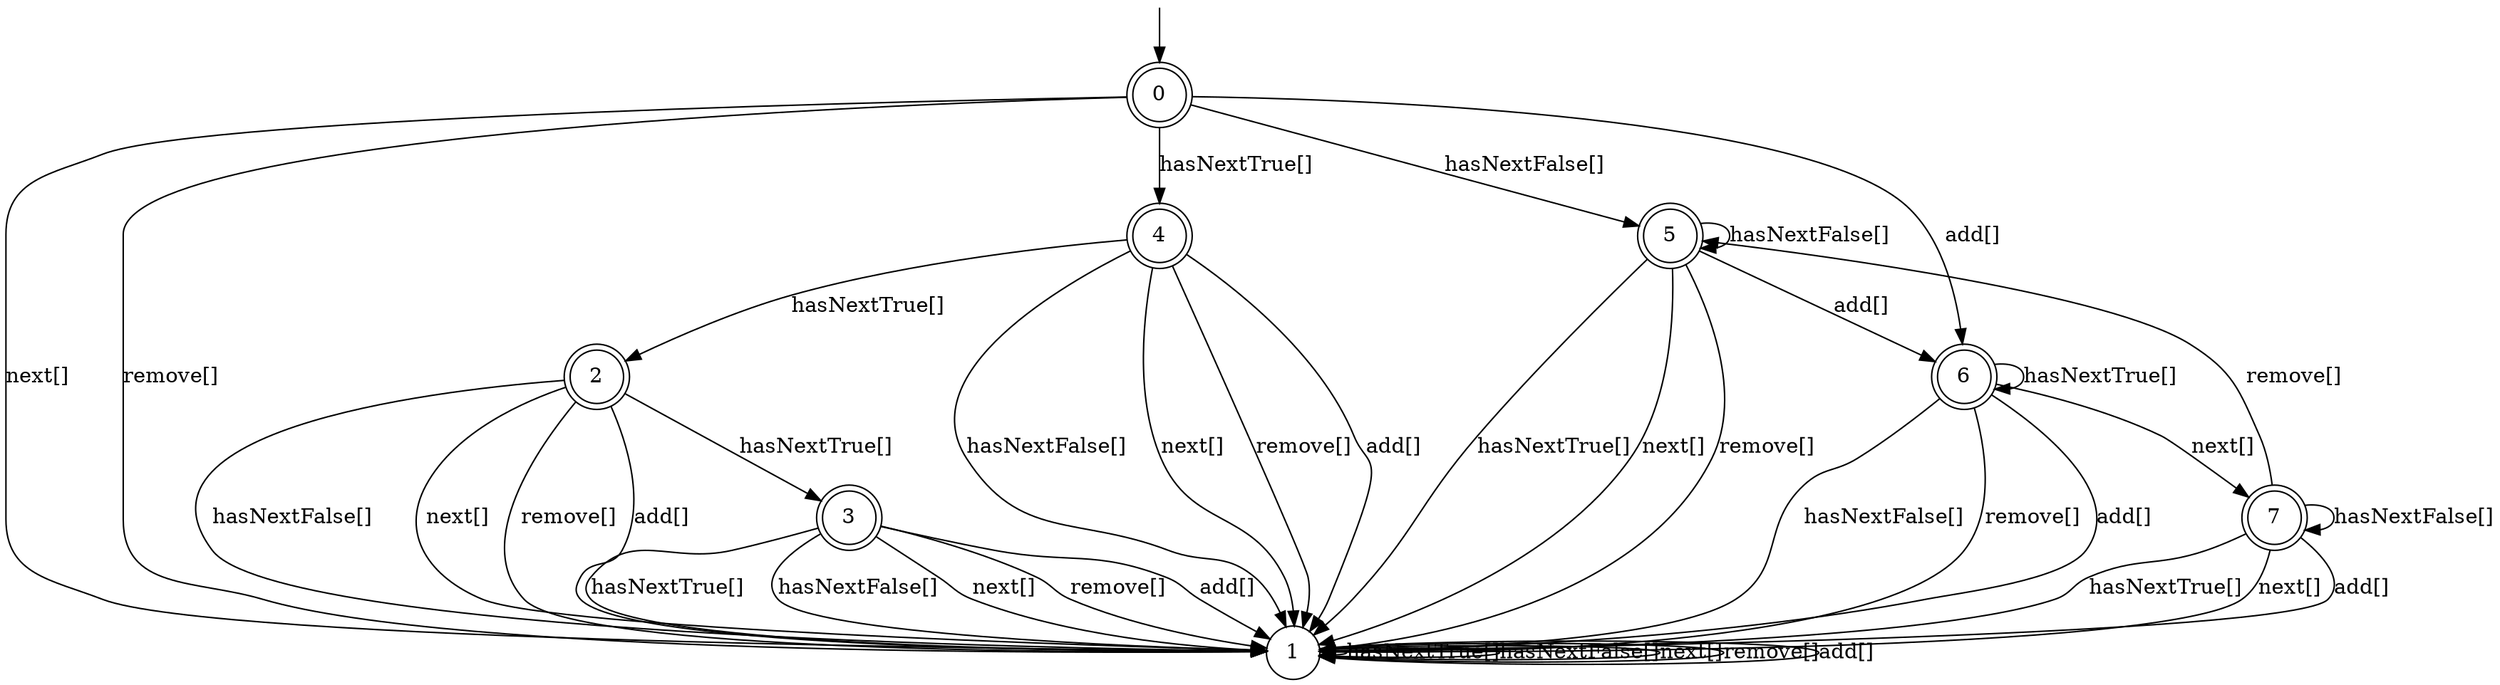 digraph g {

	s0 [shape="doublecircle" label="0"];
	s1 [shape="circle" label="1"];
	s2 [shape="doublecircle" label="2"];
	s3 [shape="doublecircle" label="3"];
	s4 [shape="doublecircle" label="4"];
	s5 [shape="doublecircle" label="5"];
	s6 [shape="doublecircle" label="6"];
	s7 [shape="doublecircle" label="7"];
	s0 -> s4 [label="hasNextTrue[]"];
	s0 -> s5 [label="hasNextFalse[]"];
	s0 -> s1 [label="next[]"];
	s0 -> s1 [label="remove[]"];
	s0 -> s6 [label="add[]"];
	s1 -> s1 [label="hasNextTrue[]"];
	s1 -> s1 [label="hasNextFalse[]"];
	s1 -> s1 [label="next[]"];
	s1 -> s1 [label="remove[]"];
	s1 -> s1 [label="add[]"];
	s2 -> s3 [label="hasNextTrue[]"];
	s2 -> s1 [label="hasNextFalse[]"];
	s2 -> s1 [label="next[]"];
	s2 -> s1 [label="remove[]"];
	s2 -> s1 [label="add[]"];
	s3 -> s1 [label="hasNextTrue[]"];
	s3 -> s1 [label="hasNextFalse[]"];
	s3 -> s1 [label="next[]"];
	s3 -> s1 [label="remove[]"];
	s3 -> s1 [label="add[]"];
	s4 -> s2 [label="hasNextTrue[]"];
	s4 -> s1 [label="hasNextFalse[]"];
	s4 -> s1 [label="next[]"];
	s4 -> s1 [label="remove[]"];
	s4 -> s1 [label="add[]"];
	s5 -> s1 [label="hasNextTrue[]"];
	s5 -> s5 [label="hasNextFalse[]"];
	s5 -> s1 [label="next[]"];
	s5 -> s1 [label="remove[]"];
	s5 -> s6 [label="add[]"];
	s6 -> s6 [label="hasNextTrue[]"];
	s6 -> s1 [label="hasNextFalse[]"];
	s6 -> s7 [label="next[]"];
	s6 -> s1 [label="remove[]"];
	s6 -> s1 [label="add[]"];
	s7 -> s1 [label="hasNextTrue[]"];
	s7 -> s7 [label="hasNextFalse[]"];
	s7 -> s1 [label="next[]"];
	s7 -> s5 [label="remove[]"];
	s7 -> s1 [label="add[]"];

__start0 [label="" shape="none" width="0" height="0"];
__start0 -> s0;

}
